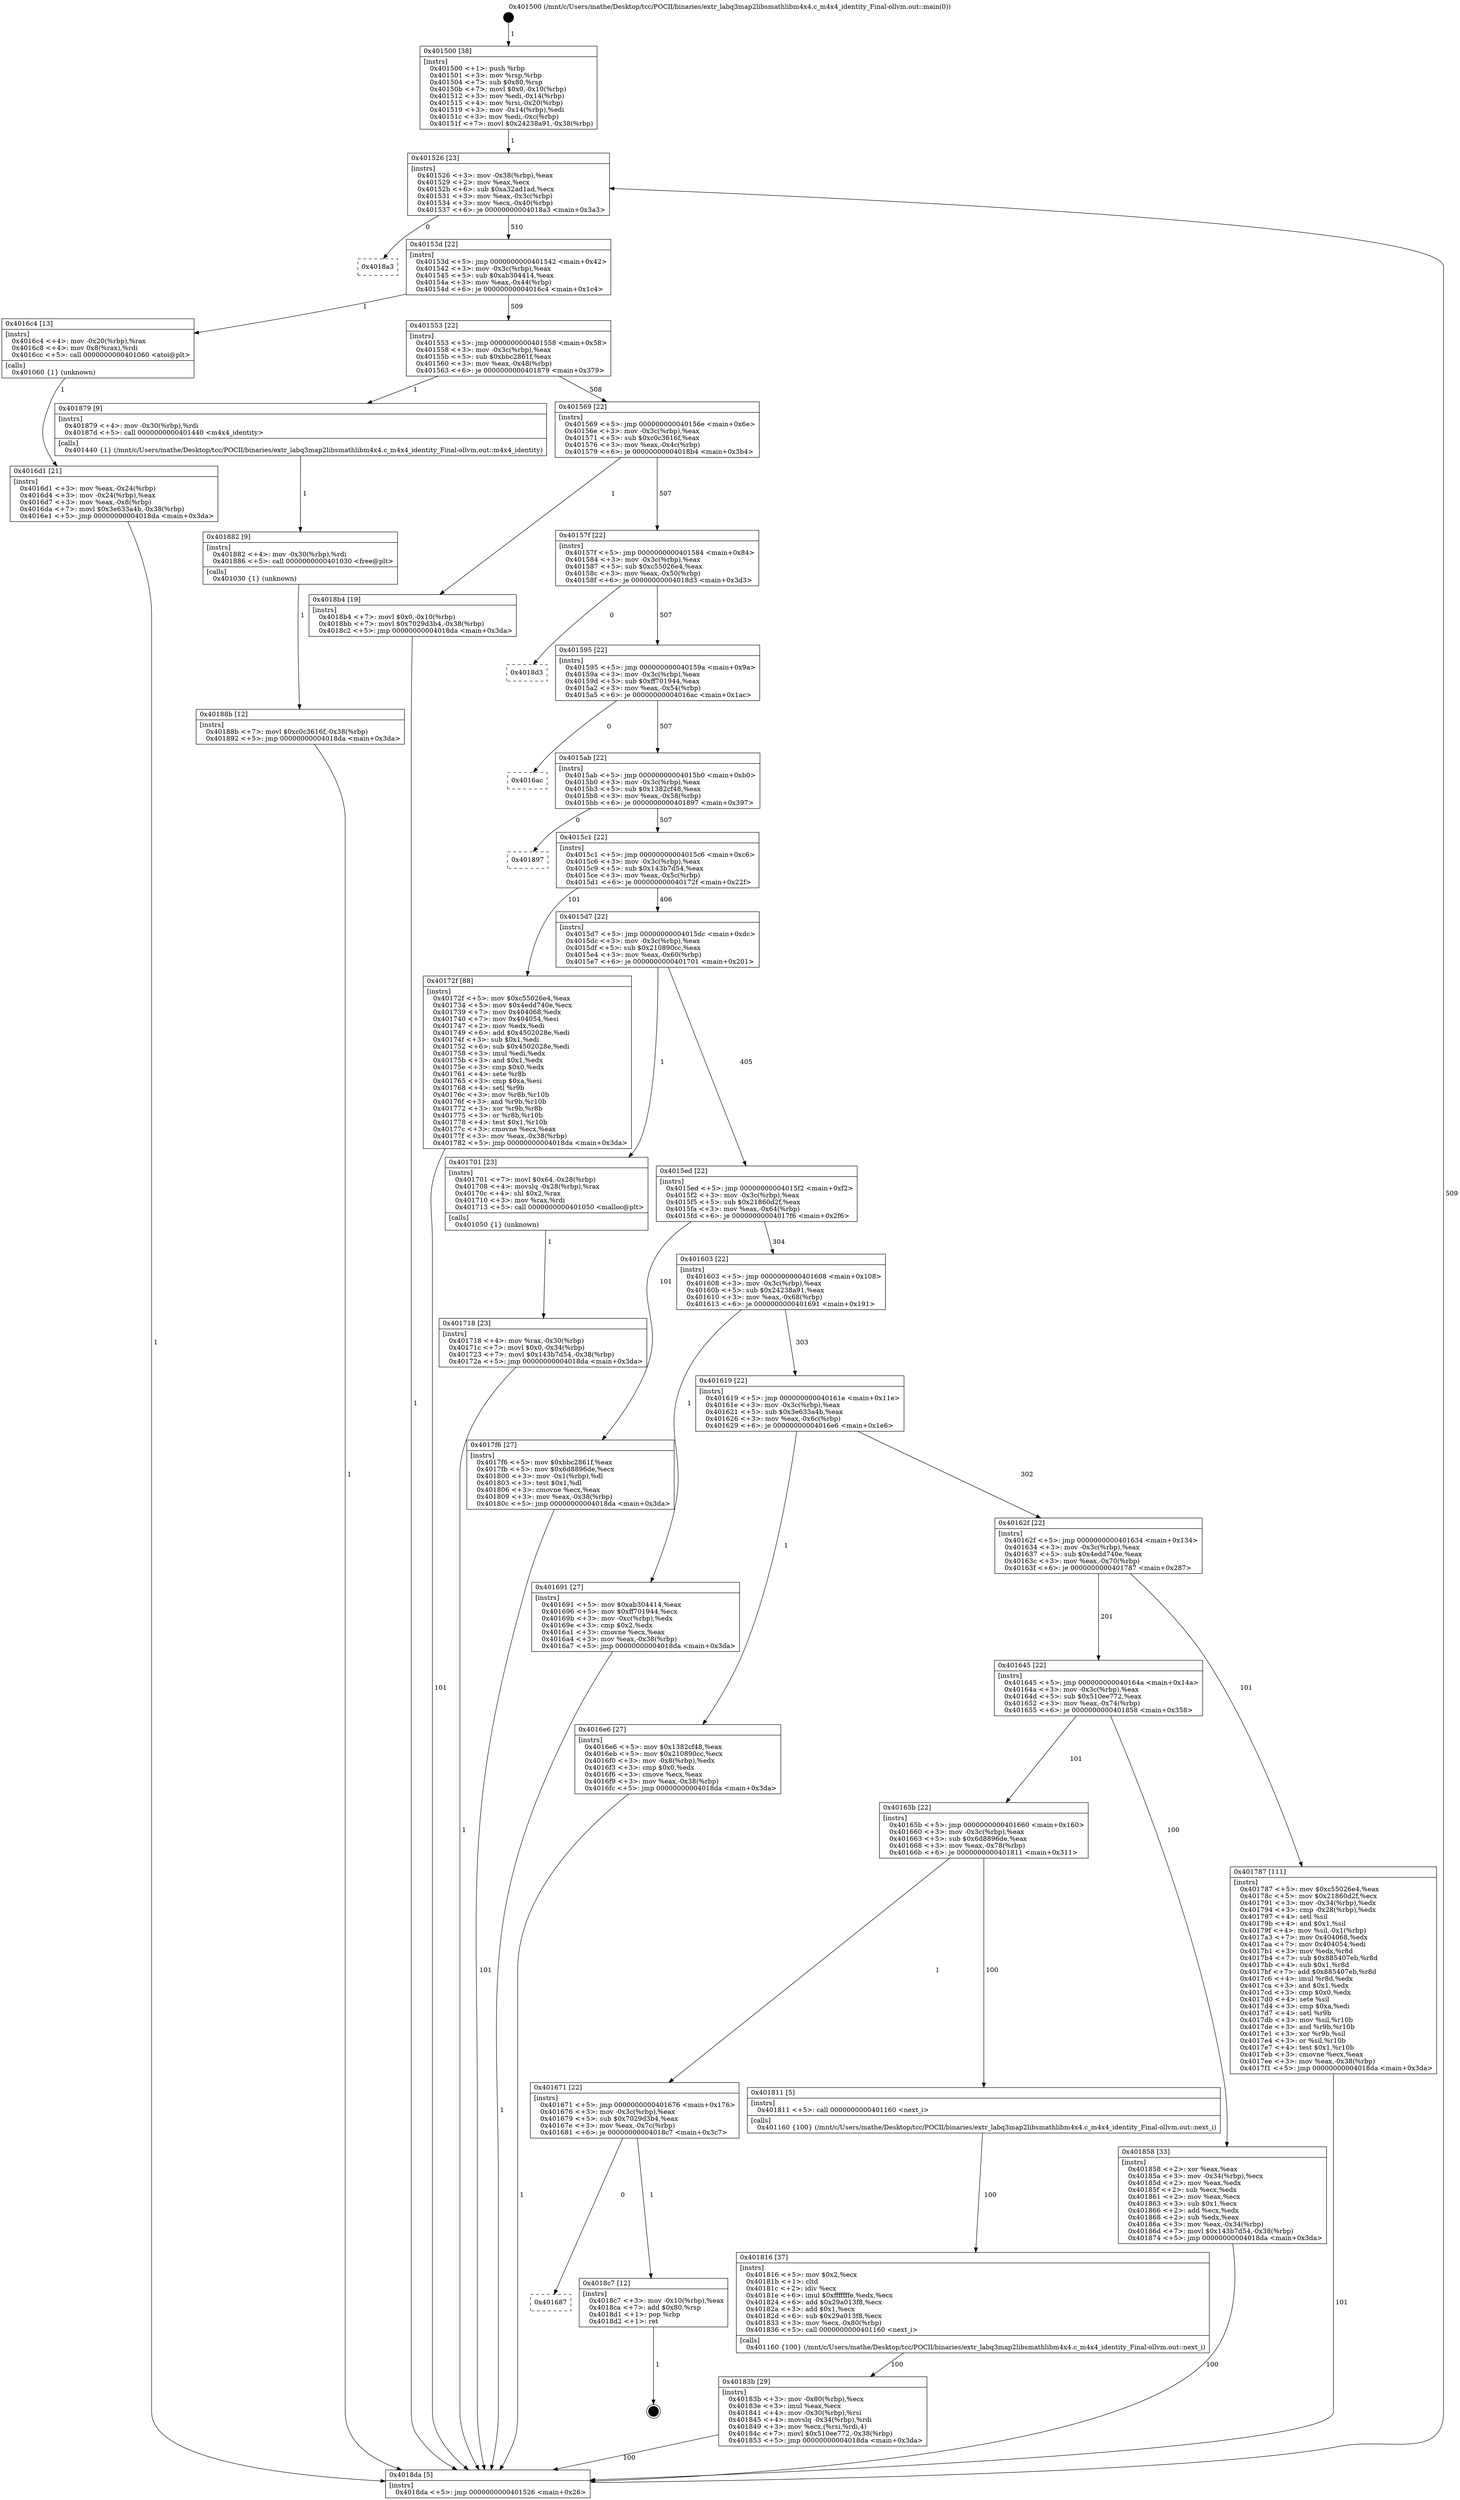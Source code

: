 digraph "0x401500" {
  label = "0x401500 (/mnt/c/Users/mathe/Desktop/tcc/POCII/binaries/extr_labq3map2libsmathlibm4x4.c_m4x4_identity_Final-ollvm.out::main(0))"
  labelloc = "t"
  node[shape=record]

  Entry [label="",width=0.3,height=0.3,shape=circle,fillcolor=black,style=filled]
  "0x401526" [label="{
     0x401526 [23]\l
     | [instrs]\l
     &nbsp;&nbsp;0x401526 \<+3\>: mov -0x38(%rbp),%eax\l
     &nbsp;&nbsp;0x401529 \<+2\>: mov %eax,%ecx\l
     &nbsp;&nbsp;0x40152b \<+6\>: sub $0xa32ad1ad,%ecx\l
     &nbsp;&nbsp;0x401531 \<+3\>: mov %eax,-0x3c(%rbp)\l
     &nbsp;&nbsp;0x401534 \<+3\>: mov %ecx,-0x40(%rbp)\l
     &nbsp;&nbsp;0x401537 \<+6\>: je 00000000004018a3 \<main+0x3a3\>\l
  }"]
  "0x4018a3" [label="{
     0x4018a3\l
  }", style=dashed]
  "0x40153d" [label="{
     0x40153d [22]\l
     | [instrs]\l
     &nbsp;&nbsp;0x40153d \<+5\>: jmp 0000000000401542 \<main+0x42\>\l
     &nbsp;&nbsp;0x401542 \<+3\>: mov -0x3c(%rbp),%eax\l
     &nbsp;&nbsp;0x401545 \<+5\>: sub $0xab304414,%eax\l
     &nbsp;&nbsp;0x40154a \<+3\>: mov %eax,-0x44(%rbp)\l
     &nbsp;&nbsp;0x40154d \<+6\>: je 00000000004016c4 \<main+0x1c4\>\l
  }"]
  Exit [label="",width=0.3,height=0.3,shape=circle,fillcolor=black,style=filled,peripheries=2]
  "0x4016c4" [label="{
     0x4016c4 [13]\l
     | [instrs]\l
     &nbsp;&nbsp;0x4016c4 \<+4\>: mov -0x20(%rbp),%rax\l
     &nbsp;&nbsp;0x4016c8 \<+4\>: mov 0x8(%rax),%rdi\l
     &nbsp;&nbsp;0x4016cc \<+5\>: call 0000000000401060 \<atoi@plt\>\l
     | [calls]\l
     &nbsp;&nbsp;0x401060 \{1\} (unknown)\l
  }"]
  "0x401553" [label="{
     0x401553 [22]\l
     | [instrs]\l
     &nbsp;&nbsp;0x401553 \<+5\>: jmp 0000000000401558 \<main+0x58\>\l
     &nbsp;&nbsp;0x401558 \<+3\>: mov -0x3c(%rbp),%eax\l
     &nbsp;&nbsp;0x40155b \<+5\>: sub $0xbbc2861f,%eax\l
     &nbsp;&nbsp;0x401560 \<+3\>: mov %eax,-0x48(%rbp)\l
     &nbsp;&nbsp;0x401563 \<+6\>: je 0000000000401879 \<main+0x379\>\l
  }"]
  "0x401687" [label="{
     0x401687\l
  }", style=dashed]
  "0x401879" [label="{
     0x401879 [9]\l
     | [instrs]\l
     &nbsp;&nbsp;0x401879 \<+4\>: mov -0x30(%rbp),%rdi\l
     &nbsp;&nbsp;0x40187d \<+5\>: call 0000000000401440 \<m4x4_identity\>\l
     | [calls]\l
     &nbsp;&nbsp;0x401440 \{1\} (/mnt/c/Users/mathe/Desktop/tcc/POCII/binaries/extr_labq3map2libsmathlibm4x4.c_m4x4_identity_Final-ollvm.out::m4x4_identity)\l
  }"]
  "0x401569" [label="{
     0x401569 [22]\l
     | [instrs]\l
     &nbsp;&nbsp;0x401569 \<+5\>: jmp 000000000040156e \<main+0x6e\>\l
     &nbsp;&nbsp;0x40156e \<+3\>: mov -0x3c(%rbp),%eax\l
     &nbsp;&nbsp;0x401571 \<+5\>: sub $0xc0c3616f,%eax\l
     &nbsp;&nbsp;0x401576 \<+3\>: mov %eax,-0x4c(%rbp)\l
     &nbsp;&nbsp;0x401579 \<+6\>: je 00000000004018b4 \<main+0x3b4\>\l
  }"]
  "0x4018c7" [label="{
     0x4018c7 [12]\l
     | [instrs]\l
     &nbsp;&nbsp;0x4018c7 \<+3\>: mov -0x10(%rbp),%eax\l
     &nbsp;&nbsp;0x4018ca \<+7\>: add $0x80,%rsp\l
     &nbsp;&nbsp;0x4018d1 \<+1\>: pop %rbp\l
     &nbsp;&nbsp;0x4018d2 \<+1\>: ret\l
  }"]
  "0x4018b4" [label="{
     0x4018b4 [19]\l
     | [instrs]\l
     &nbsp;&nbsp;0x4018b4 \<+7\>: movl $0x0,-0x10(%rbp)\l
     &nbsp;&nbsp;0x4018bb \<+7\>: movl $0x7029d3b4,-0x38(%rbp)\l
     &nbsp;&nbsp;0x4018c2 \<+5\>: jmp 00000000004018da \<main+0x3da\>\l
  }"]
  "0x40157f" [label="{
     0x40157f [22]\l
     | [instrs]\l
     &nbsp;&nbsp;0x40157f \<+5\>: jmp 0000000000401584 \<main+0x84\>\l
     &nbsp;&nbsp;0x401584 \<+3\>: mov -0x3c(%rbp),%eax\l
     &nbsp;&nbsp;0x401587 \<+5\>: sub $0xc55026e4,%eax\l
     &nbsp;&nbsp;0x40158c \<+3\>: mov %eax,-0x50(%rbp)\l
     &nbsp;&nbsp;0x40158f \<+6\>: je 00000000004018d3 \<main+0x3d3\>\l
  }"]
  "0x40188b" [label="{
     0x40188b [12]\l
     | [instrs]\l
     &nbsp;&nbsp;0x40188b \<+7\>: movl $0xc0c3616f,-0x38(%rbp)\l
     &nbsp;&nbsp;0x401892 \<+5\>: jmp 00000000004018da \<main+0x3da\>\l
  }"]
  "0x4018d3" [label="{
     0x4018d3\l
  }", style=dashed]
  "0x401595" [label="{
     0x401595 [22]\l
     | [instrs]\l
     &nbsp;&nbsp;0x401595 \<+5\>: jmp 000000000040159a \<main+0x9a\>\l
     &nbsp;&nbsp;0x40159a \<+3\>: mov -0x3c(%rbp),%eax\l
     &nbsp;&nbsp;0x40159d \<+5\>: sub $0xff701944,%eax\l
     &nbsp;&nbsp;0x4015a2 \<+3\>: mov %eax,-0x54(%rbp)\l
     &nbsp;&nbsp;0x4015a5 \<+6\>: je 00000000004016ac \<main+0x1ac\>\l
  }"]
  "0x401882" [label="{
     0x401882 [9]\l
     | [instrs]\l
     &nbsp;&nbsp;0x401882 \<+4\>: mov -0x30(%rbp),%rdi\l
     &nbsp;&nbsp;0x401886 \<+5\>: call 0000000000401030 \<free@plt\>\l
     | [calls]\l
     &nbsp;&nbsp;0x401030 \{1\} (unknown)\l
  }"]
  "0x4016ac" [label="{
     0x4016ac\l
  }", style=dashed]
  "0x4015ab" [label="{
     0x4015ab [22]\l
     | [instrs]\l
     &nbsp;&nbsp;0x4015ab \<+5\>: jmp 00000000004015b0 \<main+0xb0\>\l
     &nbsp;&nbsp;0x4015b0 \<+3\>: mov -0x3c(%rbp),%eax\l
     &nbsp;&nbsp;0x4015b3 \<+5\>: sub $0x1382cf48,%eax\l
     &nbsp;&nbsp;0x4015b8 \<+3\>: mov %eax,-0x58(%rbp)\l
     &nbsp;&nbsp;0x4015bb \<+6\>: je 0000000000401897 \<main+0x397\>\l
  }"]
  "0x40183b" [label="{
     0x40183b [29]\l
     | [instrs]\l
     &nbsp;&nbsp;0x40183b \<+3\>: mov -0x80(%rbp),%ecx\l
     &nbsp;&nbsp;0x40183e \<+3\>: imul %eax,%ecx\l
     &nbsp;&nbsp;0x401841 \<+4\>: mov -0x30(%rbp),%rsi\l
     &nbsp;&nbsp;0x401845 \<+4\>: movslq -0x34(%rbp),%rdi\l
     &nbsp;&nbsp;0x401849 \<+3\>: mov %ecx,(%rsi,%rdi,4)\l
     &nbsp;&nbsp;0x40184c \<+7\>: movl $0x510ee772,-0x38(%rbp)\l
     &nbsp;&nbsp;0x401853 \<+5\>: jmp 00000000004018da \<main+0x3da\>\l
  }"]
  "0x401897" [label="{
     0x401897\l
  }", style=dashed]
  "0x4015c1" [label="{
     0x4015c1 [22]\l
     | [instrs]\l
     &nbsp;&nbsp;0x4015c1 \<+5\>: jmp 00000000004015c6 \<main+0xc6\>\l
     &nbsp;&nbsp;0x4015c6 \<+3\>: mov -0x3c(%rbp),%eax\l
     &nbsp;&nbsp;0x4015c9 \<+5\>: sub $0x143b7d54,%eax\l
     &nbsp;&nbsp;0x4015ce \<+3\>: mov %eax,-0x5c(%rbp)\l
     &nbsp;&nbsp;0x4015d1 \<+6\>: je 000000000040172f \<main+0x22f\>\l
  }"]
  "0x401816" [label="{
     0x401816 [37]\l
     | [instrs]\l
     &nbsp;&nbsp;0x401816 \<+5\>: mov $0x2,%ecx\l
     &nbsp;&nbsp;0x40181b \<+1\>: cltd\l
     &nbsp;&nbsp;0x40181c \<+2\>: idiv %ecx\l
     &nbsp;&nbsp;0x40181e \<+6\>: imul $0xfffffffe,%edx,%ecx\l
     &nbsp;&nbsp;0x401824 \<+6\>: add $0x29a013f8,%ecx\l
     &nbsp;&nbsp;0x40182a \<+3\>: add $0x1,%ecx\l
     &nbsp;&nbsp;0x40182d \<+6\>: sub $0x29a013f8,%ecx\l
     &nbsp;&nbsp;0x401833 \<+3\>: mov %ecx,-0x80(%rbp)\l
     &nbsp;&nbsp;0x401836 \<+5\>: call 0000000000401160 \<next_i\>\l
     | [calls]\l
     &nbsp;&nbsp;0x401160 \{100\} (/mnt/c/Users/mathe/Desktop/tcc/POCII/binaries/extr_labq3map2libsmathlibm4x4.c_m4x4_identity_Final-ollvm.out::next_i)\l
  }"]
  "0x40172f" [label="{
     0x40172f [88]\l
     | [instrs]\l
     &nbsp;&nbsp;0x40172f \<+5\>: mov $0xc55026e4,%eax\l
     &nbsp;&nbsp;0x401734 \<+5\>: mov $0x4edd740e,%ecx\l
     &nbsp;&nbsp;0x401739 \<+7\>: mov 0x404068,%edx\l
     &nbsp;&nbsp;0x401740 \<+7\>: mov 0x404054,%esi\l
     &nbsp;&nbsp;0x401747 \<+2\>: mov %edx,%edi\l
     &nbsp;&nbsp;0x401749 \<+6\>: add $0x4502028e,%edi\l
     &nbsp;&nbsp;0x40174f \<+3\>: sub $0x1,%edi\l
     &nbsp;&nbsp;0x401752 \<+6\>: sub $0x4502028e,%edi\l
     &nbsp;&nbsp;0x401758 \<+3\>: imul %edi,%edx\l
     &nbsp;&nbsp;0x40175b \<+3\>: and $0x1,%edx\l
     &nbsp;&nbsp;0x40175e \<+3\>: cmp $0x0,%edx\l
     &nbsp;&nbsp;0x401761 \<+4\>: sete %r8b\l
     &nbsp;&nbsp;0x401765 \<+3\>: cmp $0xa,%esi\l
     &nbsp;&nbsp;0x401768 \<+4\>: setl %r9b\l
     &nbsp;&nbsp;0x40176c \<+3\>: mov %r8b,%r10b\l
     &nbsp;&nbsp;0x40176f \<+3\>: and %r9b,%r10b\l
     &nbsp;&nbsp;0x401772 \<+3\>: xor %r9b,%r8b\l
     &nbsp;&nbsp;0x401775 \<+3\>: or %r8b,%r10b\l
     &nbsp;&nbsp;0x401778 \<+4\>: test $0x1,%r10b\l
     &nbsp;&nbsp;0x40177c \<+3\>: cmovne %ecx,%eax\l
     &nbsp;&nbsp;0x40177f \<+3\>: mov %eax,-0x38(%rbp)\l
     &nbsp;&nbsp;0x401782 \<+5\>: jmp 00000000004018da \<main+0x3da\>\l
  }"]
  "0x4015d7" [label="{
     0x4015d7 [22]\l
     | [instrs]\l
     &nbsp;&nbsp;0x4015d7 \<+5\>: jmp 00000000004015dc \<main+0xdc\>\l
     &nbsp;&nbsp;0x4015dc \<+3\>: mov -0x3c(%rbp),%eax\l
     &nbsp;&nbsp;0x4015df \<+5\>: sub $0x210890cc,%eax\l
     &nbsp;&nbsp;0x4015e4 \<+3\>: mov %eax,-0x60(%rbp)\l
     &nbsp;&nbsp;0x4015e7 \<+6\>: je 0000000000401701 \<main+0x201\>\l
  }"]
  "0x401671" [label="{
     0x401671 [22]\l
     | [instrs]\l
     &nbsp;&nbsp;0x401671 \<+5\>: jmp 0000000000401676 \<main+0x176\>\l
     &nbsp;&nbsp;0x401676 \<+3\>: mov -0x3c(%rbp),%eax\l
     &nbsp;&nbsp;0x401679 \<+5\>: sub $0x7029d3b4,%eax\l
     &nbsp;&nbsp;0x40167e \<+3\>: mov %eax,-0x7c(%rbp)\l
     &nbsp;&nbsp;0x401681 \<+6\>: je 00000000004018c7 \<main+0x3c7\>\l
  }"]
  "0x401701" [label="{
     0x401701 [23]\l
     | [instrs]\l
     &nbsp;&nbsp;0x401701 \<+7\>: movl $0x64,-0x28(%rbp)\l
     &nbsp;&nbsp;0x401708 \<+4\>: movslq -0x28(%rbp),%rax\l
     &nbsp;&nbsp;0x40170c \<+4\>: shl $0x2,%rax\l
     &nbsp;&nbsp;0x401710 \<+3\>: mov %rax,%rdi\l
     &nbsp;&nbsp;0x401713 \<+5\>: call 0000000000401050 \<malloc@plt\>\l
     | [calls]\l
     &nbsp;&nbsp;0x401050 \{1\} (unknown)\l
  }"]
  "0x4015ed" [label="{
     0x4015ed [22]\l
     | [instrs]\l
     &nbsp;&nbsp;0x4015ed \<+5\>: jmp 00000000004015f2 \<main+0xf2\>\l
     &nbsp;&nbsp;0x4015f2 \<+3\>: mov -0x3c(%rbp),%eax\l
     &nbsp;&nbsp;0x4015f5 \<+5\>: sub $0x21860d2f,%eax\l
     &nbsp;&nbsp;0x4015fa \<+3\>: mov %eax,-0x64(%rbp)\l
     &nbsp;&nbsp;0x4015fd \<+6\>: je 00000000004017f6 \<main+0x2f6\>\l
  }"]
  "0x401811" [label="{
     0x401811 [5]\l
     | [instrs]\l
     &nbsp;&nbsp;0x401811 \<+5\>: call 0000000000401160 \<next_i\>\l
     | [calls]\l
     &nbsp;&nbsp;0x401160 \{100\} (/mnt/c/Users/mathe/Desktop/tcc/POCII/binaries/extr_labq3map2libsmathlibm4x4.c_m4x4_identity_Final-ollvm.out::next_i)\l
  }"]
  "0x4017f6" [label="{
     0x4017f6 [27]\l
     | [instrs]\l
     &nbsp;&nbsp;0x4017f6 \<+5\>: mov $0xbbc2861f,%eax\l
     &nbsp;&nbsp;0x4017fb \<+5\>: mov $0x6d8896de,%ecx\l
     &nbsp;&nbsp;0x401800 \<+3\>: mov -0x1(%rbp),%dl\l
     &nbsp;&nbsp;0x401803 \<+3\>: test $0x1,%dl\l
     &nbsp;&nbsp;0x401806 \<+3\>: cmovne %ecx,%eax\l
     &nbsp;&nbsp;0x401809 \<+3\>: mov %eax,-0x38(%rbp)\l
     &nbsp;&nbsp;0x40180c \<+5\>: jmp 00000000004018da \<main+0x3da\>\l
  }"]
  "0x401603" [label="{
     0x401603 [22]\l
     | [instrs]\l
     &nbsp;&nbsp;0x401603 \<+5\>: jmp 0000000000401608 \<main+0x108\>\l
     &nbsp;&nbsp;0x401608 \<+3\>: mov -0x3c(%rbp),%eax\l
     &nbsp;&nbsp;0x40160b \<+5\>: sub $0x24238a91,%eax\l
     &nbsp;&nbsp;0x401610 \<+3\>: mov %eax,-0x68(%rbp)\l
     &nbsp;&nbsp;0x401613 \<+6\>: je 0000000000401691 \<main+0x191\>\l
  }"]
  "0x40165b" [label="{
     0x40165b [22]\l
     | [instrs]\l
     &nbsp;&nbsp;0x40165b \<+5\>: jmp 0000000000401660 \<main+0x160\>\l
     &nbsp;&nbsp;0x401660 \<+3\>: mov -0x3c(%rbp),%eax\l
     &nbsp;&nbsp;0x401663 \<+5\>: sub $0x6d8896de,%eax\l
     &nbsp;&nbsp;0x401668 \<+3\>: mov %eax,-0x78(%rbp)\l
     &nbsp;&nbsp;0x40166b \<+6\>: je 0000000000401811 \<main+0x311\>\l
  }"]
  "0x401691" [label="{
     0x401691 [27]\l
     | [instrs]\l
     &nbsp;&nbsp;0x401691 \<+5\>: mov $0xab304414,%eax\l
     &nbsp;&nbsp;0x401696 \<+5\>: mov $0xff701944,%ecx\l
     &nbsp;&nbsp;0x40169b \<+3\>: mov -0xc(%rbp),%edx\l
     &nbsp;&nbsp;0x40169e \<+3\>: cmp $0x2,%edx\l
     &nbsp;&nbsp;0x4016a1 \<+3\>: cmovne %ecx,%eax\l
     &nbsp;&nbsp;0x4016a4 \<+3\>: mov %eax,-0x38(%rbp)\l
     &nbsp;&nbsp;0x4016a7 \<+5\>: jmp 00000000004018da \<main+0x3da\>\l
  }"]
  "0x401619" [label="{
     0x401619 [22]\l
     | [instrs]\l
     &nbsp;&nbsp;0x401619 \<+5\>: jmp 000000000040161e \<main+0x11e\>\l
     &nbsp;&nbsp;0x40161e \<+3\>: mov -0x3c(%rbp),%eax\l
     &nbsp;&nbsp;0x401621 \<+5\>: sub $0x3e633a4b,%eax\l
     &nbsp;&nbsp;0x401626 \<+3\>: mov %eax,-0x6c(%rbp)\l
     &nbsp;&nbsp;0x401629 \<+6\>: je 00000000004016e6 \<main+0x1e6\>\l
  }"]
  "0x4018da" [label="{
     0x4018da [5]\l
     | [instrs]\l
     &nbsp;&nbsp;0x4018da \<+5\>: jmp 0000000000401526 \<main+0x26\>\l
  }"]
  "0x401500" [label="{
     0x401500 [38]\l
     | [instrs]\l
     &nbsp;&nbsp;0x401500 \<+1\>: push %rbp\l
     &nbsp;&nbsp;0x401501 \<+3\>: mov %rsp,%rbp\l
     &nbsp;&nbsp;0x401504 \<+7\>: sub $0x80,%rsp\l
     &nbsp;&nbsp;0x40150b \<+7\>: movl $0x0,-0x10(%rbp)\l
     &nbsp;&nbsp;0x401512 \<+3\>: mov %edi,-0x14(%rbp)\l
     &nbsp;&nbsp;0x401515 \<+4\>: mov %rsi,-0x20(%rbp)\l
     &nbsp;&nbsp;0x401519 \<+3\>: mov -0x14(%rbp),%edi\l
     &nbsp;&nbsp;0x40151c \<+3\>: mov %edi,-0xc(%rbp)\l
     &nbsp;&nbsp;0x40151f \<+7\>: movl $0x24238a91,-0x38(%rbp)\l
  }"]
  "0x4016d1" [label="{
     0x4016d1 [21]\l
     | [instrs]\l
     &nbsp;&nbsp;0x4016d1 \<+3\>: mov %eax,-0x24(%rbp)\l
     &nbsp;&nbsp;0x4016d4 \<+3\>: mov -0x24(%rbp),%eax\l
     &nbsp;&nbsp;0x4016d7 \<+3\>: mov %eax,-0x8(%rbp)\l
     &nbsp;&nbsp;0x4016da \<+7\>: movl $0x3e633a4b,-0x38(%rbp)\l
     &nbsp;&nbsp;0x4016e1 \<+5\>: jmp 00000000004018da \<main+0x3da\>\l
  }"]
  "0x401858" [label="{
     0x401858 [33]\l
     | [instrs]\l
     &nbsp;&nbsp;0x401858 \<+2\>: xor %eax,%eax\l
     &nbsp;&nbsp;0x40185a \<+3\>: mov -0x34(%rbp),%ecx\l
     &nbsp;&nbsp;0x40185d \<+2\>: mov %eax,%edx\l
     &nbsp;&nbsp;0x40185f \<+2\>: sub %ecx,%edx\l
     &nbsp;&nbsp;0x401861 \<+2\>: mov %eax,%ecx\l
     &nbsp;&nbsp;0x401863 \<+3\>: sub $0x1,%ecx\l
     &nbsp;&nbsp;0x401866 \<+2\>: add %ecx,%edx\l
     &nbsp;&nbsp;0x401868 \<+2\>: sub %edx,%eax\l
     &nbsp;&nbsp;0x40186a \<+3\>: mov %eax,-0x34(%rbp)\l
     &nbsp;&nbsp;0x40186d \<+7\>: movl $0x143b7d54,-0x38(%rbp)\l
     &nbsp;&nbsp;0x401874 \<+5\>: jmp 00000000004018da \<main+0x3da\>\l
  }"]
  "0x4016e6" [label="{
     0x4016e6 [27]\l
     | [instrs]\l
     &nbsp;&nbsp;0x4016e6 \<+5\>: mov $0x1382cf48,%eax\l
     &nbsp;&nbsp;0x4016eb \<+5\>: mov $0x210890cc,%ecx\l
     &nbsp;&nbsp;0x4016f0 \<+3\>: mov -0x8(%rbp),%edx\l
     &nbsp;&nbsp;0x4016f3 \<+3\>: cmp $0x0,%edx\l
     &nbsp;&nbsp;0x4016f6 \<+3\>: cmove %ecx,%eax\l
     &nbsp;&nbsp;0x4016f9 \<+3\>: mov %eax,-0x38(%rbp)\l
     &nbsp;&nbsp;0x4016fc \<+5\>: jmp 00000000004018da \<main+0x3da\>\l
  }"]
  "0x40162f" [label="{
     0x40162f [22]\l
     | [instrs]\l
     &nbsp;&nbsp;0x40162f \<+5\>: jmp 0000000000401634 \<main+0x134\>\l
     &nbsp;&nbsp;0x401634 \<+3\>: mov -0x3c(%rbp),%eax\l
     &nbsp;&nbsp;0x401637 \<+5\>: sub $0x4edd740e,%eax\l
     &nbsp;&nbsp;0x40163c \<+3\>: mov %eax,-0x70(%rbp)\l
     &nbsp;&nbsp;0x40163f \<+6\>: je 0000000000401787 \<main+0x287\>\l
  }"]
  "0x401718" [label="{
     0x401718 [23]\l
     | [instrs]\l
     &nbsp;&nbsp;0x401718 \<+4\>: mov %rax,-0x30(%rbp)\l
     &nbsp;&nbsp;0x40171c \<+7\>: movl $0x0,-0x34(%rbp)\l
     &nbsp;&nbsp;0x401723 \<+7\>: movl $0x143b7d54,-0x38(%rbp)\l
     &nbsp;&nbsp;0x40172a \<+5\>: jmp 00000000004018da \<main+0x3da\>\l
  }"]
  "0x401645" [label="{
     0x401645 [22]\l
     | [instrs]\l
     &nbsp;&nbsp;0x401645 \<+5\>: jmp 000000000040164a \<main+0x14a\>\l
     &nbsp;&nbsp;0x40164a \<+3\>: mov -0x3c(%rbp),%eax\l
     &nbsp;&nbsp;0x40164d \<+5\>: sub $0x510ee772,%eax\l
     &nbsp;&nbsp;0x401652 \<+3\>: mov %eax,-0x74(%rbp)\l
     &nbsp;&nbsp;0x401655 \<+6\>: je 0000000000401858 \<main+0x358\>\l
  }"]
  "0x401787" [label="{
     0x401787 [111]\l
     | [instrs]\l
     &nbsp;&nbsp;0x401787 \<+5\>: mov $0xc55026e4,%eax\l
     &nbsp;&nbsp;0x40178c \<+5\>: mov $0x21860d2f,%ecx\l
     &nbsp;&nbsp;0x401791 \<+3\>: mov -0x34(%rbp),%edx\l
     &nbsp;&nbsp;0x401794 \<+3\>: cmp -0x28(%rbp),%edx\l
     &nbsp;&nbsp;0x401797 \<+4\>: setl %sil\l
     &nbsp;&nbsp;0x40179b \<+4\>: and $0x1,%sil\l
     &nbsp;&nbsp;0x40179f \<+4\>: mov %sil,-0x1(%rbp)\l
     &nbsp;&nbsp;0x4017a3 \<+7\>: mov 0x404068,%edx\l
     &nbsp;&nbsp;0x4017aa \<+7\>: mov 0x404054,%edi\l
     &nbsp;&nbsp;0x4017b1 \<+3\>: mov %edx,%r8d\l
     &nbsp;&nbsp;0x4017b4 \<+7\>: sub $0x885407eb,%r8d\l
     &nbsp;&nbsp;0x4017bb \<+4\>: sub $0x1,%r8d\l
     &nbsp;&nbsp;0x4017bf \<+7\>: add $0x885407eb,%r8d\l
     &nbsp;&nbsp;0x4017c6 \<+4\>: imul %r8d,%edx\l
     &nbsp;&nbsp;0x4017ca \<+3\>: and $0x1,%edx\l
     &nbsp;&nbsp;0x4017cd \<+3\>: cmp $0x0,%edx\l
     &nbsp;&nbsp;0x4017d0 \<+4\>: sete %sil\l
     &nbsp;&nbsp;0x4017d4 \<+3\>: cmp $0xa,%edi\l
     &nbsp;&nbsp;0x4017d7 \<+4\>: setl %r9b\l
     &nbsp;&nbsp;0x4017db \<+3\>: mov %sil,%r10b\l
     &nbsp;&nbsp;0x4017de \<+3\>: and %r9b,%r10b\l
     &nbsp;&nbsp;0x4017e1 \<+3\>: xor %r9b,%sil\l
     &nbsp;&nbsp;0x4017e4 \<+3\>: or %sil,%r10b\l
     &nbsp;&nbsp;0x4017e7 \<+4\>: test $0x1,%r10b\l
     &nbsp;&nbsp;0x4017eb \<+3\>: cmovne %ecx,%eax\l
     &nbsp;&nbsp;0x4017ee \<+3\>: mov %eax,-0x38(%rbp)\l
     &nbsp;&nbsp;0x4017f1 \<+5\>: jmp 00000000004018da \<main+0x3da\>\l
  }"]
  Entry -> "0x401500" [label=" 1"]
  "0x401526" -> "0x4018a3" [label=" 0"]
  "0x401526" -> "0x40153d" [label=" 510"]
  "0x4018c7" -> Exit [label=" 1"]
  "0x40153d" -> "0x4016c4" [label=" 1"]
  "0x40153d" -> "0x401553" [label=" 509"]
  "0x401671" -> "0x401687" [label=" 0"]
  "0x401553" -> "0x401879" [label=" 1"]
  "0x401553" -> "0x401569" [label=" 508"]
  "0x401671" -> "0x4018c7" [label=" 1"]
  "0x401569" -> "0x4018b4" [label=" 1"]
  "0x401569" -> "0x40157f" [label=" 507"]
  "0x4018b4" -> "0x4018da" [label=" 1"]
  "0x40157f" -> "0x4018d3" [label=" 0"]
  "0x40157f" -> "0x401595" [label=" 507"]
  "0x40188b" -> "0x4018da" [label=" 1"]
  "0x401595" -> "0x4016ac" [label=" 0"]
  "0x401595" -> "0x4015ab" [label=" 507"]
  "0x401882" -> "0x40188b" [label=" 1"]
  "0x4015ab" -> "0x401897" [label=" 0"]
  "0x4015ab" -> "0x4015c1" [label=" 507"]
  "0x401879" -> "0x401882" [label=" 1"]
  "0x4015c1" -> "0x40172f" [label=" 101"]
  "0x4015c1" -> "0x4015d7" [label=" 406"]
  "0x401858" -> "0x4018da" [label=" 100"]
  "0x4015d7" -> "0x401701" [label=" 1"]
  "0x4015d7" -> "0x4015ed" [label=" 405"]
  "0x40183b" -> "0x4018da" [label=" 100"]
  "0x4015ed" -> "0x4017f6" [label=" 101"]
  "0x4015ed" -> "0x401603" [label=" 304"]
  "0x401816" -> "0x40183b" [label=" 100"]
  "0x401603" -> "0x401691" [label=" 1"]
  "0x401603" -> "0x401619" [label=" 303"]
  "0x401691" -> "0x4018da" [label=" 1"]
  "0x401500" -> "0x401526" [label=" 1"]
  "0x4018da" -> "0x401526" [label=" 509"]
  "0x4016c4" -> "0x4016d1" [label=" 1"]
  "0x4016d1" -> "0x4018da" [label=" 1"]
  "0x40165b" -> "0x401671" [label=" 1"]
  "0x401619" -> "0x4016e6" [label=" 1"]
  "0x401619" -> "0x40162f" [label=" 302"]
  "0x4016e6" -> "0x4018da" [label=" 1"]
  "0x401701" -> "0x401718" [label=" 1"]
  "0x401718" -> "0x4018da" [label=" 1"]
  "0x40172f" -> "0x4018da" [label=" 101"]
  "0x40165b" -> "0x401811" [label=" 100"]
  "0x40162f" -> "0x401787" [label=" 101"]
  "0x40162f" -> "0x401645" [label=" 201"]
  "0x401787" -> "0x4018da" [label=" 101"]
  "0x4017f6" -> "0x4018da" [label=" 101"]
  "0x401811" -> "0x401816" [label=" 100"]
  "0x401645" -> "0x401858" [label=" 100"]
  "0x401645" -> "0x40165b" [label=" 101"]
}
